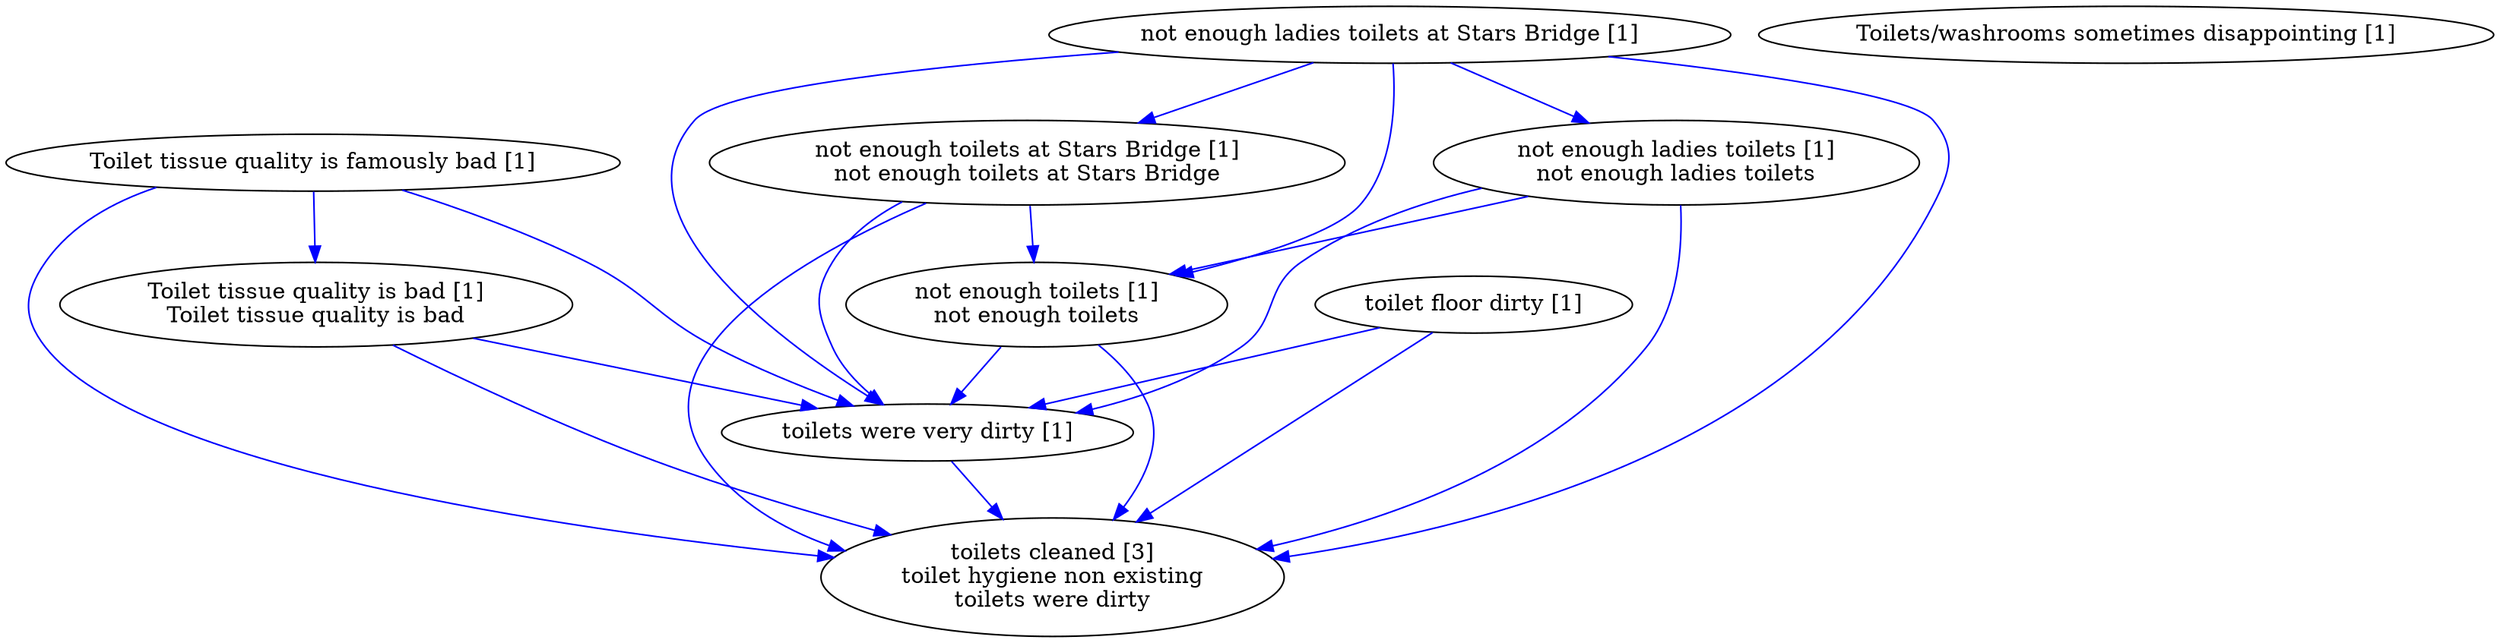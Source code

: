 digraph collapsedGraph {
"toilets cleaned [3]\ntoilet hygiene non existing\ntoilets were dirty""Toilet tissue quality is famously bad [1]""Toilet tissue quality is bad [1]\nToilet tissue quality is bad""Toilets/washrooms sometimes disappointing [1]""not enough ladies toilets at Stars Bridge [1]""not enough toilets at Stars Bridge [1]\nnot enough toilets at Stars Bridge""not enough toilets [1]\nnot enough toilets""not enough ladies toilets [1]\nnot enough ladies toilets""toilet floor dirty [1]""toilets were very dirty [1]""not enough ladies toilets at Stars Bridge [1]" -> "toilets cleaned [3]\ntoilet hygiene non existing\ntoilets were dirty" [color=blue]
"Toilet tissue quality is famously bad [1]" -> "toilets cleaned [3]\ntoilet hygiene non existing\ntoilets were dirty" [color=blue]
"Toilet tissue quality is famously bad [1]" -> "toilets were very dirty [1]" [color=blue]
"Toilet tissue quality is bad [1]\nToilet tissue quality is bad" -> "toilets were very dirty [1]" [color=blue]
"Toilet tissue quality is bad [1]\nToilet tissue quality is bad" -> "toilets cleaned [3]\ntoilet hygiene non existing\ntoilets were dirty" [color=blue]
"not enough toilets at Stars Bridge [1]\nnot enough toilets at Stars Bridge" -> "toilets were very dirty [1]" [color=blue]
"not enough toilets at Stars Bridge [1]\nnot enough toilets at Stars Bridge" -> "toilets cleaned [3]\ntoilet hygiene non existing\ntoilets were dirty" [color=blue]
"not enough ladies toilets [1]\nnot enough ladies toilets" -> "toilets were very dirty [1]" [color=blue]
"not enough ladies toilets [1]\nnot enough ladies toilets" -> "toilets cleaned [3]\ntoilet hygiene non existing\ntoilets were dirty" [color=blue]
"toilets were very dirty [1]" -> "toilets cleaned [3]\ntoilet hygiene non existing\ntoilets were dirty" [color=blue]
"toilet floor dirty [1]" -> "toilets cleaned [3]\ntoilet hygiene non existing\ntoilets were dirty" [color=blue]
"toilet floor dirty [1]" -> "toilets were very dirty [1]" [color=blue]
"not enough toilets [1]\nnot enough toilets" -> "toilets were very dirty [1]" [color=blue]
"not enough ladies toilets at Stars Bridge [1]" -> "toilets were very dirty [1]" [color=blue]
"not enough toilets [1]\nnot enough toilets" -> "toilets cleaned [3]\ntoilet hygiene non existing\ntoilets were dirty" [color=blue]
"Toilet tissue quality is famously bad [1]" -> "Toilet tissue quality is bad [1]\nToilet tissue quality is bad" [color=blue]
"not enough ladies toilets at Stars Bridge [1]" -> "not enough toilets at Stars Bridge [1]\nnot enough toilets at Stars Bridge" [color=blue]
"not enough toilets at Stars Bridge [1]\nnot enough toilets at Stars Bridge" -> "not enough toilets [1]\nnot enough toilets" [color=blue]
"not enough ladies toilets at Stars Bridge [1]" -> "not enough ladies toilets [1]\nnot enough ladies toilets" [color=blue]
"not enough ladies toilets [1]\nnot enough ladies toilets" -> "not enough toilets [1]\nnot enough toilets" [color=blue]
"not enough ladies toilets at Stars Bridge [1]" -> "not enough toilets [1]\nnot enough toilets" [color=blue]
}